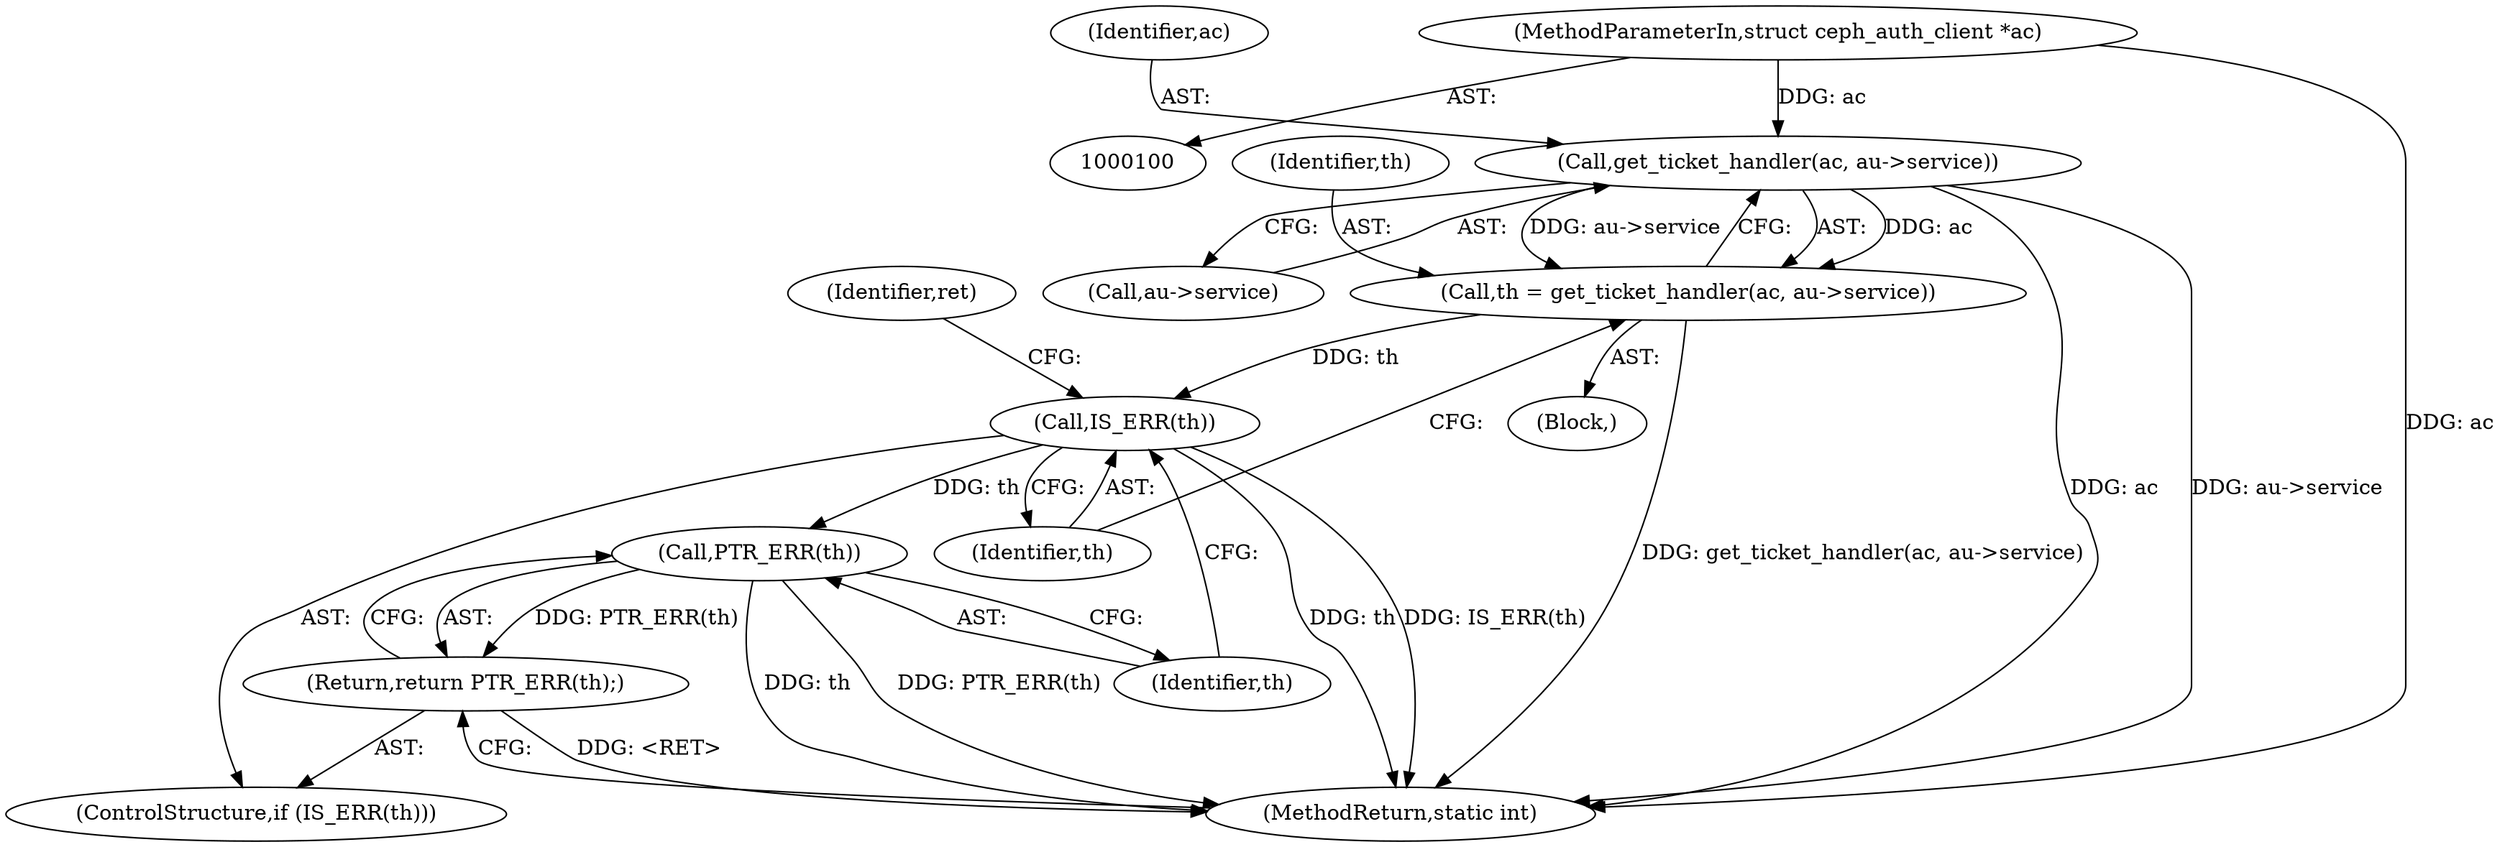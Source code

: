 digraph "0_linux_c27a3e4d667fdcad3db7b104f75659478e0c68d8_1@pointer" {
"1000101" [label="(MethodParameterIn,struct ceph_auth_client *ac)"];
"1000134" [label="(Call,get_ticket_handler(ac, au->service))"];
"1000132" [label="(Call,th = get_ticket_handler(ac, au->service))"];
"1000140" [label="(Call,IS_ERR(th))"];
"1000143" [label="(Call,PTR_ERR(th))"];
"1000142" [label="(Return,return PTR_ERR(th);)"];
"1000141" [label="(Identifier,th)"];
"1000135" [label="(Identifier,ac)"];
"1000133" [label="(Identifier,th)"];
"1000136" [label="(Call,au->service)"];
"1000101" [label="(MethodParameterIn,struct ceph_auth_client *ac)"];
"1000204" [label="(MethodReturn,static int)"];
"1000104" [label="(Block,)"];
"1000143" [label="(Call,PTR_ERR(th))"];
"1000134" [label="(Call,get_ticket_handler(ac, au->service))"];
"1000146" [label="(Identifier,ret)"];
"1000140" [label="(Call,IS_ERR(th))"];
"1000144" [label="(Identifier,th)"];
"1000132" [label="(Call,th = get_ticket_handler(ac, au->service))"];
"1000142" [label="(Return,return PTR_ERR(th);)"];
"1000139" [label="(ControlStructure,if (IS_ERR(th)))"];
"1000101" -> "1000100"  [label="AST: "];
"1000101" -> "1000204"  [label="DDG: ac"];
"1000101" -> "1000134"  [label="DDG: ac"];
"1000134" -> "1000132"  [label="AST: "];
"1000134" -> "1000136"  [label="CFG: "];
"1000135" -> "1000134"  [label="AST: "];
"1000136" -> "1000134"  [label="AST: "];
"1000132" -> "1000134"  [label="CFG: "];
"1000134" -> "1000204"  [label="DDG: ac"];
"1000134" -> "1000204"  [label="DDG: au->service"];
"1000134" -> "1000132"  [label="DDG: ac"];
"1000134" -> "1000132"  [label="DDG: au->service"];
"1000132" -> "1000104"  [label="AST: "];
"1000133" -> "1000132"  [label="AST: "];
"1000141" -> "1000132"  [label="CFG: "];
"1000132" -> "1000204"  [label="DDG: get_ticket_handler(ac, au->service)"];
"1000132" -> "1000140"  [label="DDG: th"];
"1000140" -> "1000139"  [label="AST: "];
"1000140" -> "1000141"  [label="CFG: "];
"1000141" -> "1000140"  [label="AST: "];
"1000144" -> "1000140"  [label="CFG: "];
"1000146" -> "1000140"  [label="CFG: "];
"1000140" -> "1000204"  [label="DDG: th"];
"1000140" -> "1000204"  [label="DDG: IS_ERR(th)"];
"1000140" -> "1000143"  [label="DDG: th"];
"1000143" -> "1000142"  [label="AST: "];
"1000143" -> "1000144"  [label="CFG: "];
"1000144" -> "1000143"  [label="AST: "];
"1000142" -> "1000143"  [label="CFG: "];
"1000143" -> "1000204"  [label="DDG: th"];
"1000143" -> "1000204"  [label="DDG: PTR_ERR(th)"];
"1000143" -> "1000142"  [label="DDG: PTR_ERR(th)"];
"1000142" -> "1000139"  [label="AST: "];
"1000204" -> "1000142"  [label="CFG: "];
"1000142" -> "1000204"  [label="DDG: <RET>"];
}
